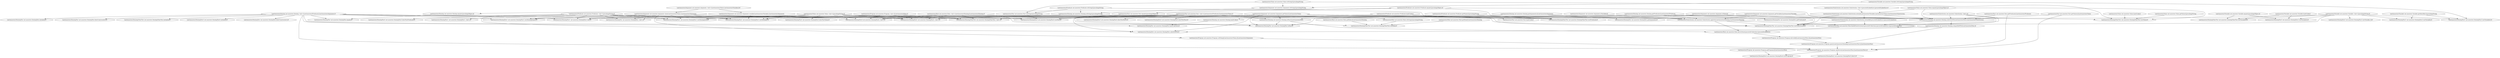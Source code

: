digraph DataLog {
	"Lnet/mooctest/Argument net.mooctest.Argument.variable(Lnet/mooctest/Variable;)Lnet/mooctest/Argument;" -> "Lnet/mooctest/DatalogTest1 net.mooctest.DatalogTest1.testDatalog2()V";
	"Lnet/mooctest/Predicate net.mooctest.Predicate.equals(Ljava/lang/Object;)Z" -> "Lnet/mooctest/Datalog net.mooctest.Datalog.substituteTo(Lnet/mooctest/Fact;)Lnet/mooctest/Substitution;";
	"Lnet/mooctest/Predicate net.mooctest.Predicate.equals(Ljava/lang/Object;)Z" -> "Lnet/mooctest/Datalog net.mooctest.Datalog.equals(Ljava/lang/Object;)Z";
	"Lnet/mooctest/Predicate net.mooctest.Predicate.equals(Ljava/lang/Object;)Z" -> "Lnet/mooctest/DatalogOtherTest net.mooctest.DatalogOtherTest.testPredicate()V";
	"Lnet/mooctest/Predicate net.mooctest.Predicate.equals(Ljava/lang/Object;)Z" -> "Lnet/mooctest/Fact net.mooctest.Fact.equals(Ljava/lang/Object;)Z";
	"Lnet/mooctest/Fact net.mooctest.Fact.getPredicate()Lnet/mooctest/Predicate;" -> "Lnet/mooctest/Datalog net.mooctest.Datalog.substituteTo(Lnet/mooctest/Fact;)Lnet/mooctest/Substitution;";
	"Lnet/mooctest/Fact net.mooctest.Fact.getPredicate()Lnet/mooctest/Predicate;" -> "Lnet/mooctest/Program net.mooctest.Program.canDerive(Lnet/mooctest/Fact;[Lnet/mooctest/Fact;)Z";
	"Lnet/mooctest/Predicate net.mooctest.Predicate.hashCode()I" -> "Lnet/mooctest/Fact net.mooctest.Fact.hashCode()I";
	"Lnet/mooctest/Predicate net.mooctest.Predicate.hashCode()I" -> "Lnet/mooctest/Datalog net.mooctest.Datalog.hashCode()I";
	"Lnet/mooctest/Predicate net.mooctest.Predicate.hashCode()I" -> "Lnet/mooctest/DatalogOtherTest net.mooctest.DatalogOtherTest.testPredicate()V";
	"Lnet/mooctest/Program net.mooctest.Program.<init>([Lnet/mooctest/Rule;)V" -> "Lnet/mooctest/DatalogTest4 net.mooctest.DatalogTest4.<init>()V";
	"Lnet/mooctest/Program net.mooctest.Program.<init>([Lnet/mooctest/Rule;)V" -> "Lnet/mooctest/DatalogTest5 net.mooctest.DatalogTest5.<init>()V";
	"Lnet/mooctest/Program net.mooctest.Program.<init>([Lnet/mooctest/Rule;)V" -> "Lnet/mooctest/DatalogOtherTest net.mooctest.DatalogOtherTest.<init>()V";
	"Lnet/mooctest/Program net.mooctest.Program.query(Lnet/mooctest/Datalog;[Lnet/mooctest/Fact;)[Lnet/mooctest/Fact;" -> "Lnet/mooctest/Program net.mooctest.Program.canDerive(Lnet/mooctest/Fact;[Lnet/mooctest/Fact;)Z";
	"Lnet/mooctest/Predicate net.mooctest.Predicate.<init>(Ljava/lang/String;)V" -> "Lnet/mooctest/DatalogTest net.mooctest.DatalogTest.<init>()V";
	"Lnet/mooctest/Predicate net.mooctest.Predicate.<init>(Ljava/lang/String;)V" -> "Lnet/mooctest/DatalogTest3 net.mooctest.DatalogTest3.testFact()V";
	"Lnet/mooctest/Predicate net.mooctest.Predicate.<init>(Ljava/lang/String;)V" -> "Lnet/mooctest/DatalogTest1 net.mooctest.DatalogTest1.<init>()V";
	"Lnet/mooctest/Predicate net.mooctest.Predicate.<init>(Ljava/lang/String;)V" -> "Lnet/mooctest/DatalogTest1 net.mooctest.DatalogTest1.test()V";
	"Lnet/mooctest/Predicate net.mooctest.Predicate.<init>(Ljava/lang/String;)V" -> "Lnet/mooctest/DatalogTest1 net.mooctest.DatalogTest1.testDatalogSames()V";
	"Lnet/mooctest/Predicate net.mooctest.Predicate.<init>(Ljava/lang/String;)V" -> "Lnet/mooctest/DatalogTest net.mooctest.DatalogTest.substituteTo()V";
	"Lnet/mooctest/Predicate net.mooctest.Predicate.<init>(Ljava/lang/String;)V" -> "Lnet/mooctest/DatalogTest4 net.mooctest.DatalogTest4.<init>()V";
	"Lnet/mooctest/Predicate net.mooctest.Predicate.<init>(Ljava/lang/String;)V" -> "Lnet/mooctest/DatalogTest5 net.mooctest.DatalogTest5.<init>()V";
	"Lnet/mooctest/Predicate net.mooctest.Predicate.<init>(Ljava/lang/String;)V" -> "Lnet/mooctest/DatalogTest5 net.mooctest.DatalogTest5.blowTestPredicate()V";
	"Lnet/mooctest/Predicate net.mooctest.Predicate.<init>(Ljava/lang/String;)V" -> "Lnet/mooctest/DatalogOtherTest net.mooctest.DatalogOtherTest.<init>()V";
	"Lnet/mooctest/Predicate net.mooctest.Predicate.<init>(Ljava/lang/String;)V" -> "Lnet/mooctest/DatalogTest1 net.mooctest.DatalogTest1.testDatalog2()V";
	"Lnet/mooctest/Predicate net.mooctest.Predicate.<init>(Ljava/lang/String;)V" -> "Lnet/mooctest/DatalogTest1 net.mooctest.DatalogTest1.testDatalogGets()V";
	"Lnet/mooctest/Predicate net.mooctest.Predicate.<init>(Ljava/lang/String;)V" -> "Lnet/mooctest/DatalogOtherTest net.mooctest.DatalogOtherTest.testPredicate()V";
	"Lnet/mooctest/Argument net.mooctest.Argument.getValue()Lnet/mooctest/Value;" -> "Lnet/mooctest/Datalog net.mooctest.Datalog.substituteTo(Lnet/mooctest/Fact;)Lnet/mooctest/Substitution;";
	"Lnet/mooctest/Argument net.mooctest.Argument.getValue()Lnet/mooctest/Value;" -> "Lnet/mooctest/DatalogTest net.mooctest.DatalogTest.substituteTo()V";
	"Lnet/mooctest/Argument net.mooctest.Argument.getValue()Lnet/mooctest/Value;" -> "Lnet/mooctest/DatalogTest4 net.mooctest.DatalogTest4.<init>()V";
	"Lnet/mooctest/Argument net.mooctest.Argument.getValue()Lnet/mooctest/Value;" -> "Lnet/mooctest/DatalogTest5 net.mooctest.DatalogTest5.<init>()V";
	"Lnet/mooctest/Argument net.mooctest.Argument.getValue()Lnet/mooctest/Value;" -> "Lnet/mooctest/DatalogOtherTest net.mooctest.DatalogOtherTest.<init>()V";
	"Lnet/mooctest/Argument net.mooctest.Argument.getValue()Lnet/mooctest/Value;" -> "Lnet/mooctest/DatalogOtherTest net.mooctest.DatalogOtherTest.testSubstitution()V";
	"Lnet/mooctest/Argument net.mooctest.Argument.getValue()Lnet/mooctest/Value;" -> "Lnet/mooctest/DatalogTest net.mooctest.DatalogTest.toFact()V";
	"Lnet/mooctest/Argument net.mooctest.Argument.getValue()Lnet/mooctest/Value;" -> "Lnet/mooctest/Datalog net.mooctest.Datalog.toFact()Lnet/mooctest/Fact;";
	"Lnet/mooctest/Variable net.mooctest.Variable.equals(Ljava/lang/Object;)Z" -> "Lnet/mooctest/DatalogTest2 net.mooctest.DatalogTest2.testVariable3()V";
	"Lnet/mooctest/Variable net.mooctest.Variable.equals(Ljava/lang/Object;)Z" -> "Lnet/mooctest/DatalogOtherTest net.mooctest.DatalogOtherTest.testVariable3()V";
	"Lnet/mooctest/Program net.mooctest.Program.deriveAll([Lnet/mooctest/Fact;)[Lnet/mooctest/Fact;" -> "Lnet/mooctest/Program net.mooctest.Program.query(Lnet/mooctest/Datalog;[Lnet/mooctest/Fact;)[Lnet/mooctest/Fact;";
	"Lnet/mooctest/Value net.mooctest.Value.<init>(Ljava/lang/String;)V" -> "Lnet/mooctest/DatalogTest net.mooctest.DatalogTest.<init>()V";
	"Lnet/mooctest/Value net.mooctest.Value.<init>(Ljava/lang/String;)V" -> "Lnet/mooctest/DatalogTest3 net.mooctest.DatalogTest3.testFact()V";
	"Lnet/mooctest/Value net.mooctest.Value.<init>(Ljava/lang/String;)V" -> "Lnet/mooctest/DatalogTest1 net.mooctest.DatalogTest1.test()V";
	"Lnet/mooctest/Value net.mooctest.Value.<init>(Ljava/lang/String;)V" -> "Lnet/mooctest/DatalogTest1 net.mooctest.DatalogTest1.testDatalogSames()V";
	"Lnet/mooctest/Value net.mooctest.Value.<init>(Ljava/lang/String;)V" -> "Lnet/mooctest/DatalogTest4 net.mooctest.DatalogTest4.<init>()V";
	"Lnet/mooctest/Value net.mooctest.Value.<init>(Ljava/lang/String;)V" -> "Lnet/mooctest/DatalogTest5 net.mooctest.DatalogTest5.<init>()V";
	"Lnet/mooctest/Value net.mooctest.Value.<init>(Ljava/lang/String;)V" -> "Lnet/mooctest/DatalogOtherTest net.mooctest.DatalogOtherTest.<init>()V";
	"Lnet/mooctest/Value net.mooctest.Value.<init>(Ljava/lang/String;)V" -> "Lnet/mooctest/DatalogOtherTest net.mooctest.DatalogOtherTest.testSubstitution()V";
	"Lnet/mooctest/Value net.mooctest.Value.<init>(Ljava/lang/String;)V" -> "Lnet/mooctest/DatalogTest5 net.mooctest.DatalogTest5.blowTestValue()V";
	"Lnet/mooctest/Value net.mooctest.Value.<init>(Ljava/lang/String;)V" -> "Lnet/mooctest/DatalogTest1 net.mooctest.DatalogTest1.testDatalog2()V";
	"Lnet/mooctest/Value net.mooctest.Value.<init>(Ljava/lang/String;)V" -> "Lnet/mooctest/DatalogTest1 net.mooctest.DatalogTest1.testDatalogGets()V";
	"Lnet/mooctest/Value net.mooctest.Value.<init>(Ljava/lang/String;)V" -> "Lnet/mooctest/DatalogOtherTest net.mooctest.DatalogOtherTest.testValue()V";
	"Lnet/mooctest/Datalog net.mooctest.Datalog.substituteTo(Lnet/mooctest/Fact;)Lnet/mooctest/Substitution;" -> "Lnet/mooctest/Rule net.mooctest.Rule.findAllSubstitutions(Ljava/util/Collection;Ljava/util/LinkedList;)Ljava/util/LinkedList;";
	"Lnet/mooctest/Datalog net.mooctest.Datalog.substituteTo(Lnet/mooctest/Fact;)Lnet/mooctest/Substitution;" -> "Lnet/mooctest/Datalog net.mooctest.Datalog.compatibleWith(Lnet/mooctest/Fact;)Z";
	"Lnet/mooctest/Argument net.mooctest.Argument.toString()Ljava/lang/String;" -> "Lnet/mooctest/Datalog net.mooctest.Datalog.toString()Ljava/lang/String;";
	"Lnet/mooctest/Predicate net.mooctest.Predicate.toString()Ljava/lang/String;" -> "Lnet/mooctest/Fact net.mooctest.Fact.toString()Ljava/lang/String;";
	"Lnet/mooctest/Predicate net.mooctest.Predicate.toString()Ljava/lang/String;" -> "Lnet/mooctest/Datalog net.mooctest.Datalog.toString()Ljava/lang/String;";
	"Lnet/mooctest/Predicate net.mooctest.Predicate.toString()Ljava/lang/String;" -> "Lnet/mooctest/DatalogOtherTest net.mooctest.DatalogOtherTest.testPredicate()V";
	"Lnet/mooctest/Rule net.mooctest.Rule.deriveOnce(Ljava/util/Collection;)Ljava/util/LinkedList;" -> "Lnet/mooctest/Program net.mooctest.Program.deriveAll([Lnet/mooctest/Fact;)[Lnet/mooctest/Fact;";
	"Lnet/mooctest/Datalog net.mooctest.Datalog.equals(Ljava/lang/Object;)Z" -> "Lnet/mooctest/DatalogTest net.mooctest.DatalogTest.equals()V";
	"Lnet/mooctest/Value net.mooctest.Value.hashCode()I" -> "Lnet/mooctest/DatalogOtherTest net.mooctest.DatalogOtherTest.testValue()V";
	"Lnet/mooctest/Variable net.mooctest.Variable.<init>(Ljava/lang/String;)V" -> "Lnet/mooctest/DatalogTest2 net.mooctest.DatalogTest2.testVariable3()V";
	"Lnet/mooctest/Variable net.mooctest.Variable.<init>(Ljava/lang/String;)V" -> "Lnet/mooctest/DatalogOtherTest net.mooctest.DatalogOtherTest.testSubstitution()V";
	"Lnet/mooctest/Variable net.mooctest.Variable.<init>(Ljava/lang/String;)V" -> "Lnet/mooctest/DatalogTest2 net.mooctest.DatalogTest2.testVariable2()V";
	"Lnet/mooctest/Variable net.mooctest.Variable.<init>(Ljava/lang/String;)V" -> "Lnet/mooctest/DatalogTest1 net.mooctest.DatalogTest1.testDatalog2()V";
	"Lnet/mooctest/Variable net.mooctest.Variable.<init>(Ljava/lang/String;)V" -> "Lnet/mooctest/DatalogOtherTest net.mooctest.DatalogOtherTest.testVariable3()V";
	"Lnet/mooctest/Variable net.mooctest.Variable.<init>(Ljava/lang/String;)V" -> "Lnet/mooctest/DatalogTest2 net.mooctest.DatalogTest2.testVariable_0()V";
	"Lnet/mooctest/Variable net.mooctest.Variable.<init>(Ljava/lang/String;)V" -> "Lnet/mooctest/DatalogTest2 net.mooctest.DatalogTest2.testVariable()V";
	"Lnet/mooctest/Fact net.mooctest.Fact.getValues()[Lnet/mooctest/Value;" -> "Lnet/mooctest/Datalog net.mooctest.Datalog.substituteTo(Lnet/mooctest/Fact;)Lnet/mooctest/Substitution;";
	"Lnet/mooctest/Fact net.mooctest.Fact.getValues()[Lnet/mooctest/Value;" -> "Lnet/mooctest/Program net.mooctest.Program.canDerive(Lnet/mooctest/Fact;[Lnet/mooctest/Fact;)Z";
	"Lnet/mooctest/Substitution net.mooctest.Substitution.<init>()V" -> "Lnet/mooctest/Datalog net.mooctest.Datalog.substituteTo(Lnet/mooctest/Fact;)Lnet/mooctest/Substitution;";
	"Lnet/mooctest/Substitution net.mooctest.Substitution.<init>()V" -> "Lnet/mooctest/DatalogOtherTest net.mooctest.DatalogOtherTest.testSubstitution()V";
	"Lnet/mooctest/Substitution net.mooctest.Substitution.<init>()V" -> "Lnet/mooctest/Rule net.mooctest.Rule.findAllSubstitutions(Ljava/util/Collection;Ljava/util/LinkedList;)Ljava/util/LinkedList;";
	"Lnet/mooctest/Substitution net.mooctest.Substitution.extend(Lnet/mooctest/Variable;Lnet/mooctest/Value;)Lnet/mooctest/Substitution;" -> "Lnet/mooctest/Datalog net.mooctest.Datalog.substituteTo(Lnet/mooctest/Fact;)Lnet/mooctest/Substitution;";
	"Lnet/mooctest/Substitution net.mooctest.Substitution.extend(Lnet/mooctest/Variable;Lnet/mooctest/Value;)Lnet/mooctest/Substitution;" -> "Lnet/mooctest/DatalogOtherTest net.mooctest.DatalogOtherTest.testSubstitution()V";
	"Lnet/mooctest/Substitution net.mooctest.Substitution.extend(Lnet/mooctest/Variable;Lnet/mooctest/Value;)Lnet/mooctest/Substitution;" -> "Lnet/mooctest/Substitution net.mooctest.Substitution.extendAll(Ljava/util/LinkedList;)Ljava/util/LinkedList;";
	"Lnet/mooctest/Value net.mooctest.Value.equals(Ljava/lang/Object;)Z" -> "Lnet/mooctest/Datalog net.mooctest.Datalog.substituteTo(Lnet/mooctest/Fact;)Lnet/mooctest/Substitution;";
	"Lnet/mooctest/Value net.mooctest.Value.equals(Ljava/lang/Object;)Z" -> "Lnet/mooctest/Substitution net.mooctest.Substitution.extend(Lnet/mooctest/Variable;Lnet/mooctest/Value;)Lnet/mooctest/Substitution;";
	"Lnet/mooctest/Value net.mooctest.Value.equals(Ljava/lang/Object;)Z" -> "Lnet/mooctest/DatalogOtherTest net.mooctest.DatalogOtherTest.testValue()V";
	"Lnet/mooctest/Variable net.mooctest.Variable.getIdentifier()Ljava/lang/String;" -> "Lnet/mooctest/DatalogTest2 net.mooctest.DatalogTest2.testVariable2()V";
	"Lnet/mooctest/Variable net.mooctest.Variable.getIdentifier()Ljava/lang/String;" -> "Lnet/mooctest/DatalogTest2 net.mooctest.DatalogTest2.testVariable()V";
	"Lnet/mooctest/Fact net.mooctest.Fact.<init>(Lnet/mooctest/Predicate;[Lnet/mooctest/Value;)V" -> "Lnet/mooctest/DatalogTest3 net.mooctest.DatalogTest3.testFact()V";
	"Lnet/mooctest/Fact net.mooctest.Fact.<init>(Lnet/mooctest/Predicate;[Lnet/mooctest/Value;)V" -> "Lnet/mooctest/DatalogTest net.mooctest.DatalogTest.substituteTo()V";
	"Lnet/mooctest/Fact net.mooctest.Fact.<init>(Lnet/mooctest/Predicate;[Lnet/mooctest/Value;)V" -> "Lnet/mooctest/DatalogTest4 net.mooctest.DatalogTest4.<init>()V";
	"Lnet/mooctest/Fact net.mooctest.Fact.<init>(Lnet/mooctest/Predicate;[Lnet/mooctest/Value;)V" -> "Lnet/mooctest/DatalogTest5 net.mooctest.DatalogTest5.<init>()V";
	"Lnet/mooctest/Fact net.mooctest.Fact.<init>(Lnet/mooctest/Predicate;[Lnet/mooctest/Value;)V" -> "Lnet/mooctest/DatalogOtherTest net.mooctest.DatalogOtherTest.<init>()V";
	"Lnet/mooctest/Fact net.mooctest.Fact.<init>(Lnet/mooctest/Predicate;[Lnet/mooctest/Value;)V" -> "Lnet/mooctest/DatalogTest5 net.mooctest.DatalogTest5.blowTestFact2()V";
	"Lnet/mooctest/Fact net.mooctest.Fact.<init>(Lnet/mooctest/Predicate;[Lnet/mooctest/Value;)V" -> "Lnet/mooctest/DatalogTest net.mooctest.DatalogTest.toFact()V";
	"Lnet/mooctest/Fact net.mooctest.Fact.<init>(Lnet/mooctest/Predicate;[Lnet/mooctest/Value;)V" -> "Lnet/mooctest/DatalogTest5 net.mooctest.DatalogTest5.blowTestFact()V";
	"Lnet/mooctest/Fact net.mooctest.Fact.<init>(Lnet/mooctest/Predicate;[Lnet/mooctest/Value;)V" -> "Lnet/mooctest/Datalog net.mooctest.Datalog.toFact()Lnet/mooctest/Fact;";
	"Lnet/mooctest/Argument net.mooctest.Argument.getVariable()Lnet/mooctest/Variable;" -> "Lnet/mooctest/Datalog net.mooctest.Datalog.substituteTo(Lnet/mooctest/Fact;)Lnet/mooctest/Substitution;";
	"Lnet/mooctest/Argument net.mooctest.Argument.getVariable()Lnet/mooctest/Variable;" -> "Lnet/mooctest/Substitution net.mooctest.Substitution.applyOn(Lnet/mooctest/Datalog;)Lnet/mooctest/Datalog;";
	"Lnet/mooctest/Argument net.mooctest.Argument.getVariable()Lnet/mooctest/Variable;" -> "Lnet/mooctest/DatalogTest net.mooctest.DatalogTest.toFact()V";
	"Lnet/mooctest/Datalog net.mooctest.Datalog.<init>(Lnet/mooctest/Predicate;[Lnet/mooctest/Argument;)V" -> "Lnet/mooctest/DatalogTest net.mooctest.DatalogTest.equals()V";
	"Lnet/mooctest/Datalog net.mooctest.Datalog.<init>(Lnet/mooctest/Predicate;[Lnet/mooctest/Argument;)V" -> "Lnet/mooctest/DatalogTest1 net.mooctest.DatalogTest1.test()V";
	"Lnet/mooctest/Datalog net.mooctest.Datalog.<init>(Lnet/mooctest/Predicate;[Lnet/mooctest/Argument;)V" -> "Lnet/mooctest/DatalogTest1 net.mooctest.DatalogTest1.testDatalogSames()V";
	"Lnet/mooctest/Datalog net.mooctest.Datalog.<init>(Lnet/mooctest/Predicate;[Lnet/mooctest/Argument;)V" -> "Lnet/mooctest/Substitution net.mooctest.Substitution.applyOn(Lnet/mooctest/Datalog;)Lnet/mooctest/Datalog;";
	"Lnet/mooctest/Datalog net.mooctest.Datalog.<init>(Lnet/mooctest/Predicate;[Lnet/mooctest/Argument;)V" -> "Lnet/mooctest/DatalogTest net.mooctest.DatalogTest.toFact()V";
	"Lnet/mooctest/Datalog net.mooctest.Datalog.<init>(Lnet/mooctest/Predicate;[Lnet/mooctest/Argument;)V" -> "Lnet/mooctest/DatalogTest net.mooctest.DatalogTest.initialize()V";
	"Lnet/mooctest/Datalog net.mooctest.Datalog.<init>(Lnet/mooctest/Predicate;[Lnet/mooctest/Argument;)V" -> "Lnet/mooctest/DatalogTest1 net.mooctest.DatalogTest1.testDatalog2()V";
	"Lnet/mooctest/Datalog net.mooctest.Datalog.<init>(Lnet/mooctest/Predicate;[Lnet/mooctest/Argument;)V" -> "Lnet/mooctest/DatalogTest net.mooctest.DatalogTest.blowConstructor2()V";
	"Lnet/mooctest/Datalog net.mooctest.Datalog.<init>(Lnet/mooctest/Predicate;[Lnet/mooctest/Argument;)V" -> "Lnet/mooctest/DatalogOtherTest net.mooctest.DatalogOtherTest.initialize()V";
	"Lnet/mooctest/Datalog net.mooctest.Datalog.<init>(Lnet/mooctest/Predicate;[Lnet/mooctest/Argument;)V" -> "Lnet/mooctest/DatalogTest5 net.mooctest.DatalogTest5.initialize()V";
	"Lnet/mooctest/Datalog net.mooctest.Datalog.<init>(Lnet/mooctest/Predicate;[Lnet/mooctest/Argument;)V" -> "Lnet/mooctest/DatalogTest1 net.mooctest.DatalogTest1.testDatalogGets()V";
	"Lnet/mooctest/Datalog net.mooctest.Datalog.<init>(Lnet/mooctest/Predicate;[Lnet/mooctest/Argument;)V" -> "Lnet/mooctest/DatalogTest net.mooctest.DatalogTest.hashCodeTest()V";
	"Lnet/mooctest/Datalog net.mooctest.Datalog.<init>(Lnet/mooctest/Predicate;[Lnet/mooctest/Argument;)V" -> "Lnet/mooctest/Program net.mooctest.Program.canDerive(Lnet/mooctest/Fact;[Lnet/mooctest/Fact;)Z";
	"Lnet/mooctest/Datalog net.mooctest.Datalog.<init>(Lnet/mooctest/Predicate;[Lnet/mooctest/Argument;)V" -> "Lnet/mooctest/DatalogTest net.mooctest.DatalogTest.blowConstructor1()V";
	"Lnet/mooctest/Program net.mooctest.Program.valToArg([Lnet/mooctest/Value;)[Lnet/mooctest/Argument;" -> "Lnet/mooctest/Program net.mooctest.Program.canDerive(Lnet/mooctest/Fact;[Lnet/mooctest/Fact;)Z";
	"Lnet/mooctest/Datalog net.mooctest.Datalog.getPredicate()Lnet/mooctest/Predicate;" -> "Lnet/mooctest/Substitution net.mooctest.Substitution.applyOn(Lnet/mooctest/Datalog;)Lnet/mooctest/Datalog;";
	"Lnet/mooctest/Datalog net.mooctest.Datalog.getPredicate()Lnet/mooctest/Predicate;" -> "Lnet/mooctest/DatalogOtherTest net.mooctest.DatalogOtherTest.testSubstitution()V";
	"Lnet/mooctest/Datalog net.mooctest.Datalog.getPredicate()Lnet/mooctest/Predicate;" -> "Lnet/mooctest/DatalogTest net.mooctest.DatalogTest.getPredicate()V";
	"Lnet/mooctest/Datalog net.mooctest.Datalog.getPredicate()Lnet/mooctest/Predicate;" -> "Lnet/mooctest/DatalogTest1 net.mooctest.DatalogTest1.testDatalogGets()V";
	"Lnet/mooctest/Rule net.mooctest.Rule.toString()Ljava/lang/String;" -> "Lnet/mooctest/DatalogOtherTest net.mooctest.DatalogOtherTest.testRule()V";
	"Lnet/mooctest/Substitution net.mooctest.Substitution.applyOn(Lnet/mooctest/Datalog;)Lnet/mooctest/Datalog;" -> "Lnet/mooctest/Rule net.mooctest.Rule.deriveOnce(Ljava/util/Collection;)Ljava/util/LinkedList;";
	"Lnet/mooctest/Substitution net.mooctest.Substitution.applyOn(Lnet/mooctest/Datalog;)Lnet/mooctest/Datalog;" -> "Lnet/mooctest/DatalogOtherTest net.mooctest.DatalogOtherTest.testSubstitution()V";
	"Lnet/mooctest/Substitution net.mooctest.Substitution.applyOn(Lnet/mooctest/Datalog;)Lnet/mooctest/Datalog;" -> "Lnet/mooctest/Rule net.mooctest.Rule.findAllSubstitutions(Ljava/util/Collection;Ljava/util/LinkedList;)Ljava/util/LinkedList;";
	"Lnet/mooctest/Value net.mooctest.Value.getValue()Ljava/lang/String;" -> "Lnet/mooctest/DatalogOtherTest net.mooctest.DatalogOtherTest.testValue()V";
	"Lnet/mooctest/Datalog net.mooctest.Datalog.getArguments()[Lnet/mooctest/Argument;" -> "Lnet/mooctest/DatalogTest1 net.mooctest.DatalogTest1.test()V";
	"Lnet/mooctest/Datalog net.mooctest.Datalog.getArguments()[Lnet/mooctest/Argument;" -> "Lnet/mooctest/DatalogTest net.mooctest.DatalogTest.getArguments()V";
	"Lnet/mooctest/Datalog net.mooctest.Datalog.getArguments()[Lnet/mooctest/Argument;" -> "Lnet/mooctest/Substitution net.mooctest.Substitution.applyOn(Lnet/mooctest/Datalog;)Lnet/mooctest/Datalog;";
	"Lnet/mooctest/Variable net.mooctest.Variable.hashCode()I" -> "Lnet/mooctest/DatalogTest2 net.mooctest.DatalogTest2.testVariable3()V";
	"Lnet/mooctest/Variable net.mooctest.Variable.hashCode()I" -> "Lnet/mooctest/DatalogOtherTest net.mooctest.DatalogOtherTest.testVariable3()V";
	"Lnet/mooctest/Fact net.mooctest.Fact.toString()Ljava/lang/String;" -> "Lnet/mooctest/DatalogTest3 net.mooctest.DatalogTest3.testFact()V";
	"Lnet/mooctest/Argument net.mooctest.Argument.isVariable()Z" -> "Lnet/mooctest/Substitution net.mooctest.Substitution.applyOn(Lnet/mooctest/Datalog;)Lnet/mooctest/Datalog;";
	"Lnet/mooctest/Argument net.mooctest.Argument.value(Lnet/mooctest/Value;)Lnet/mooctest/Argument;" -> "Lnet/mooctest/DatalogTest net.mooctest.DatalogTest.<init>()V";
	"Lnet/mooctest/Argument net.mooctest.Argument.value(Lnet/mooctest/Value;)Lnet/mooctest/Argument;" -> "Lnet/mooctest/DatalogTest1 net.mooctest.DatalogTest1.test()V";
	"Lnet/mooctest/Argument net.mooctest.Argument.value(Lnet/mooctest/Value;)Lnet/mooctest/Argument;" -> "Lnet/mooctest/DatalogTest1 net.mooctest.DatalogTest1.testDatalogSames()V";
	"Lnet/mooctest/Argument net.mooctest.Argument.value(Lnet/mooctest/Value;)Lnet/mooctest/Argument;" -> "Lnet/mooctest/DatalogTest4 net.mooctest.DatalogTest4.<init>()V";
	"Lnet/mooctest/Argument net.mooctest.Argument.value(Lnet/mooctest/Value;)Lnet/mooctest/Argument;" -> "Lnet/mooctest/DatalogTest5 net.mooctest.DatalogTest5.<init>()V";
	"Lnet/mooctest/Argument net.mooctest.Argument.value(Lnet/mooctest/Value;)Lnet/mooctest/Argument;" -> "Lnet/mooctest/Program net.mooctest.Program.valToArg([Lnet/mooctest/Value;)[Lnet/mooctest/Argument;";
	"Lnet/mooctest/Argument net.mooctest.Argument.value(Lnet/mooctest/Value;)Lnet/mooctest/Argument;" -> "Lnet/mooctest/DatalogOtherTest net.mooctest.DatalogOtherTest.<init>()V";
	"Lnet/mooctest/Argument net.mooctest.Argument.value(Lnet/mooctest/Value;)Lnet/mooctest/Argument;" -> "Lnet/mooctest/Substitution net.mooctest.Substitution.applyOn(Lnet/mooctest/Datalog;)Lnet/mooctest/Datalog;";
	"Lnet/mooctest/Argument net.mooctest.Argument.value(Lnet/mooctest/Value;)Lnet/mooctest/Argument;" -> "Lnet/mooctest/DatalogTest1 net.mooctest.DatalogTest1.testDatalog2()V";
	"Lnet/mooctest/Argument net.mooctest.Argument.value(Lnet/mooctest/Value;)Lnet/mooctest/Argument;" -> "Lnet/mooctest/DatalogTest1 net.mooctest.DatalogTest1.testDatalogGets()V";
	"Lnet/mooctest/Predicate net.mooctest.Predicate.getName()Ljava/lang/String;" -> "Lnet/mooctest/DatalogOtherTest net.mooctest.DatalogOtherTest.testPredicate()V";
	"Lnet/mooctest/Argument net.mooctest.Argument.isValue()Z" -> "Lnet/mooctest/Datalog net.mooctest.Datalog.substituteTo(Lnet/mooctest/Fact;)Lnet/mooctest/Substitution;";
	"Lnet/mooctest/Argument net.mooctest.Argument.isValue()Z" -> "Lnet/mooctest/Datalog net.mooctest.Datalog.toFact()Lnet/mooctest/Fact;";
	"Lnet/mooctest/Rule net.mooctest.Rule.getHead()Lnet/mooctest/Datalog;" -> "Lnet/mooctest/DatalogOtherTest net.mooctest.DatalogOtherTest.testRule()V";
	"Lnet/mooctest/Datalog net.mooctest.Datalog.hashCode()I" -> "Lnet/mooctest/DatalogTest net.mooctest.DatalogTest.hashCodeTest()V";
	"Lnet/mooctest/Rule net.mooctest.Rule.findAllSubstitutions(Ljava/util/Collection;Ljava/util/LinkedList;)Ljava/util/LinkedList;" -> "Lnet/mooctest/Rule net.mooctest.Rule.deriveOnce(Ljava/util/Collection;)Ljava/util/LinkedList;";
	"Lnet/mooctest/Rule net.mooctest.Rule.findAllSubstitutions(Ljava/util/Collection;Ljava/util/LinkedList;)Ljava/util/LinkedList;" -> "Lnet/mooctest/Rule net.mooctest.Rule.findAllSubstitutions(Ljava/util/Collection;Ljava/util/LinkedList;)Ljava/util/LinkedList;";
	"Lnet/mooctest/Datalog net.mooctest.Datalog.toString()Ljava/lang/String;" -> "Lnet/mooctest/Rule net.mooctest.Rule.toString()Ljava/lang/String;";
	"Lnet/mooctest/Datalog net.mooctest.Datalog.toString()Ljava/lang/String;" -> "Lnet/mooctest/DatalogTest1 net.mooctest.DatalogTest1.testDatalog2()V";
	"Lnet/mooctest/Rule net.mooctest.Rule.getBody()[Lnet/mooctest/Datalog;" -> "Lnet/mooctest/DatalogOtherTest net.mooctest.DatalogOtherTest.testRule()V";
	"Lnet/mooctest/Value net.mooctest.Value.toString()Ljava/lang/String;" -> "Lnet/mooctest/Argument net.mooctest.Argument.toString()Ljava/lang/String;";
	"Lnet/mooctest/Value net.mooctest.Value.toString()Ljava/lang/String;" -> "Lnet/mooctest/Fact net.mooctest.Fact.toString()Ljava/lang/String;";
	"Lnet/mooctest/Value net.mooctest.Value.toString()Ljava/lang/String;" -> "Lnet/mooctest/DatalogOtherTest net.mooctest.DatalogOtherTest.testValue()V";
	"Lnet/mooctest/Program net.mooctest.Program.canDerive(Lnet/mooctest/Fact;[Lnet/mooctest/Fact;)Z" -> "Lnet/mooctest/DatalogTest4 net.mooctest.DatalogTest4.testProgram()V";
	"Lnet/mooctest/Program net.mooctest.Program.canDerive(Lnet/mooctest/Fact;[Lnet/mooctest/Fact;)Z" -> "Lnet/mooctest/DatalogTest5 net.mooctest.DatalogTest5.blow1()V";
	"Lnet/mooctest/Variable net.mooctest.Variable.toString()Ljava/lang/String;" -> "Lnet/mooctest/Argument net.mooctest.Argument.toString()Ljava/lang/String;";
	"Lnet/mooctest/Variable net.mooctest.Variable.toString()Ljava/lang/String;" -> "Lnet/mooctest/DatalogTest2 net.mooctest.DatalogTest2.testVariable2()V";
	"Lnet/mooctest/Substitution net.mooctest.Substitution.<init>(Ljava/util/LinkedList;Ljava/util/LinkedList;)V" -> "Lnet/mooctest/Substitution net.mooctest.Substitution.extend(Lnet/mooctest/Variable;Lnet/mooctest/Value;)Lnet/mooctest/Substitution;";
	"Lnet/mooctest/Argument net.mooctest.Argument.<init>(Lnet/mooctest/Value;Lnet/mooctest/Variable;Z)V" -> "Lnet/mooctest/Argument net.mooctest.Argument.variable(Lnet/mooctest/Variable;)Lnet/mooctest/Argument;";
	"Lnet/mooctest/Argument net.mooctest.Argument.<init>(Lnet/mooctest/Value;Lnet/mooctest/Variable;Z)V" -> "Lnet/mooctest/Argument net.mooctest.Argument.value(Lnet/mooctest/Value;)Lnet/mooctest/Argument;";
	"Lnet/mooctest/Rule net.mooctest.Rule.<init>(Lnet/mooctest/Datalog;[Lnet/mooctest/Datalog;)V" -> "Lnet/mooctest/DatalogTest4 net.mooctest.DatalogTest4.<init>()V";
	"Lnet/mooctest/Rule net.mooctest.Rule.<init>(Lnet/mooctest/Datalog;[Lnet/mooctest/Datalog;)V" -> "Lnet/mooctest/DatalogTest5 net.mooctest.DatalogTest5.<init>()V";
	"Lnet/mooctest/Rule net.mooctest.Rule.<init>(Lnet/mooctest/Datalog;[Lnet/mooctest/Datalog;)V" -> "Lnet/mooctest/DatalogOtherTest net.mooctest.DatalogOtherTest.<init>()V";
	"Lnet/mooctest/Rule net.mooctest.Rule.<init>(Lnet/mooctest/Datalog;[Lnet/mooctest/Datalog;)V" -> "Lnet/mooctest/DatalogOtherTest net.mooctest.DatalogOtherTest.testRule()V";
	"Lnet/mooctest/Substitution net.mooctest.Substitution.extendAll(Ljava/util/LinkedList;)Ljava/util/LinkedList;" -> "Lnet/mooctest/DatalogOtherTest net.mooctest.DatalogOtherTest.testSubstitution()V";
	"Lnet/mooctest/Substitution net.mooctest.Substitution.extendAll(Ljava/util/LinkedList;)Ljava/util/LinkedList;" -> "Lnet/mooctest/Rule net.mooctest.Rule.findAllSubstitutions(Ljava/util/Collection;Ljava/util/LinkedList;)Ljava/util/LinkedList;";
	"Lnet/mooctest/Program net.mooctest.Program.getProgram()[Lnet/mooctest/Rule;" -> "Lnet/mooctest/DatalogTest4 net.mooctest.DatalogTest4.testProgram()V";
	"Lnet/mooctest/Fact net.mooctest.Fact.equals(Ljava/lang/Object;)Z" -> "Lnet/mooctest/DatalogTest3 net.mooctest.DatalogTest3.testFact()V";
	"Lnet/mooctest/Datalog net.mooctest.Datalog.toFact()Lnet/mooctest/Fact;" -> "Lnet/mooctest/Rule net.mooctest.Rule.deriveOnce(Ljava/util/Collection;)Ljava/util/LinkedList;";
	"Lnet/mooctest/Datalog net.mooctest.Datalog.toFact()Lnet/mooctest/Fact;" -> "Lnet/mooctest/DatalogTest net.mooctest.DatalogTest.toFact()V";
	"Lnet/mooctest/Datalog net.mooctest.Datalog.compatibleWith(Lnet/mooctest/Fact;)Z" -> "Lnet/mooctest/Program net.mooctest.Program.query(Lnet/mooctest/Datalog;[Lnet/mooctest/Fact;)[Lnet/mooctest/Fact;";
	"Lnet/mooctest/Datalog net.mooctest.Datalog.compatibleWith(Lnet/mooctest/Fact;)Z" -> "Lnet/mooctest/DatalogTest net.mooctest.DatalogTest.substituteTo()V";
}